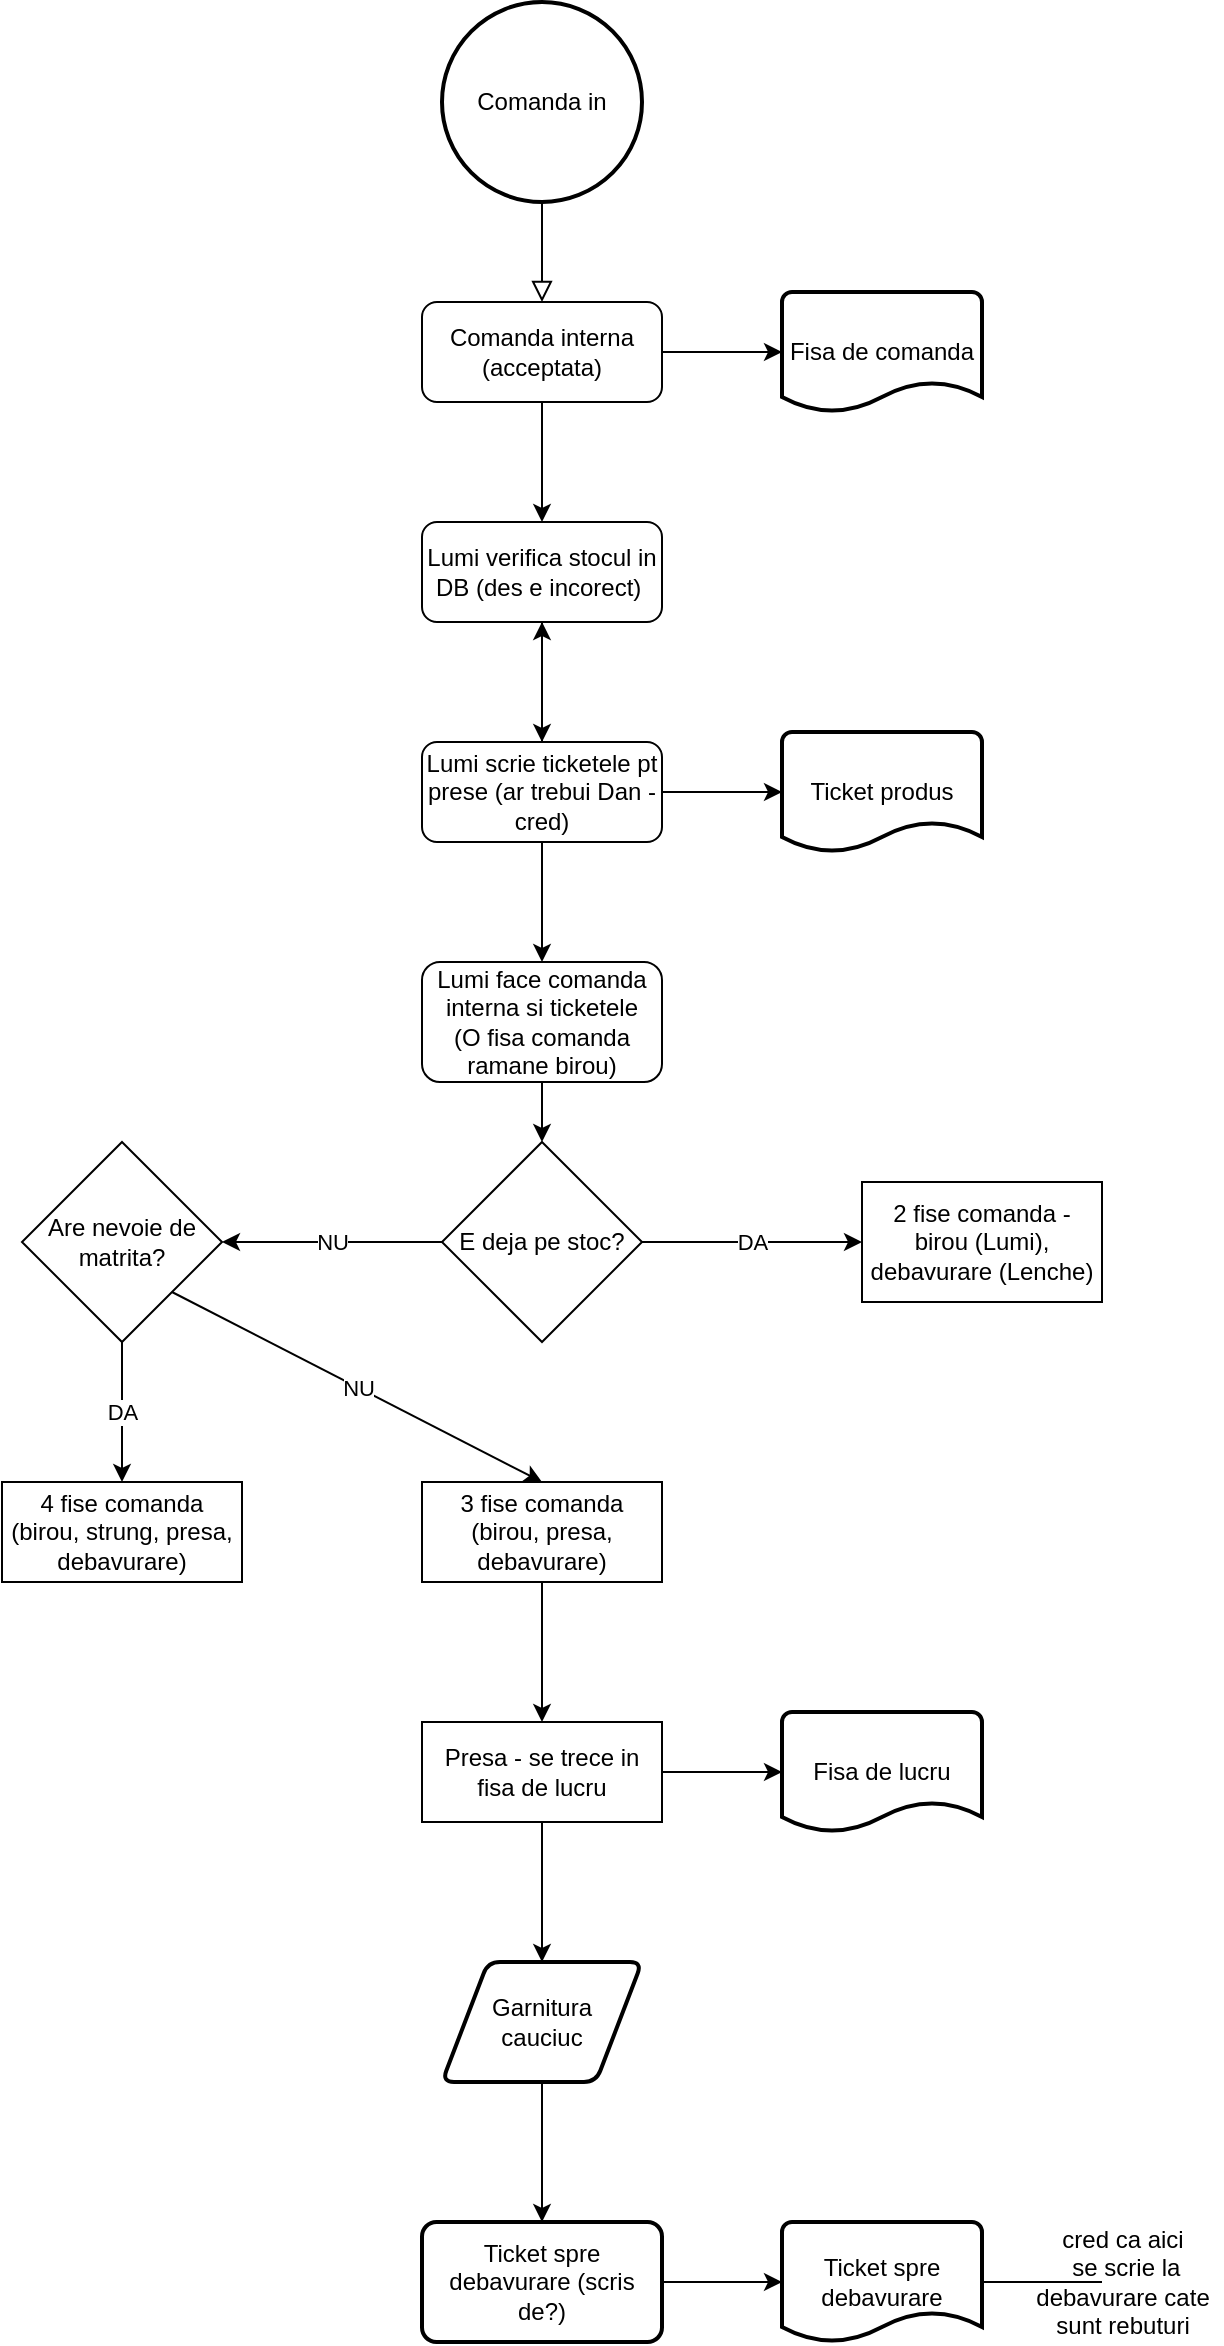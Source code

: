 <mxfile version="15.7.3" type="github">
  <diagram id="C5RBs43oDa-KdzZeNtuy" name="Page-1">
    <mxGraphModel dx="1422" dy="766" grid="1" gridSize="10" guides="1" tooltips="1" connect="1" arrows="1" fold="1" page="1" pageScale="1" pageWidth="827" pageHeight="1169" math="0" shadow="0">
      <root>
        <mxCell id="WIyWlLk6GJQsqaUBKTNV-0" />
        <mxCell id="WIyWlLk6GJQsqaUBKTNV-1" parent="WIyWlLk6GJQsqaUBKTNV-0" />
        <mxCell id="WIyWlLk6GJQsqaUBKTNV-2" value="" style="rounded=0;html=1;jettySize=auto;orthogonalLoop=1;fontSize=11;endArrow=block;endFill=0;endSize=8;strokeWidth=1;shadow=0;labelBackgroundColor=none;edgeStyle=orthogonalEdgeStyle;" parent="WIyWlLk6GJQsqaUBKTNV-1" edge="1">
          <mxGeometry relative="1" as="geometry">
            <mxPoint x="400" y="120" as="sourcePoint" />
            <mxPoint x="400" y="170" as="targetPoint" />
          </mxGeometry>
        </mxCell>
        <mxCell id="q8qoteSag4bHkMR6Cs9O-3" value="" style="edgeStyle=orthogonalEdgeStyle;rounded=0;orthogonalLoop=1;jettySize=auto;html=1;" parent="WIyWlLk6GJQsqaUBKTNV-1" source="q8qoteSag4bHkMR6Cs9O-1" edge="1">
          <mxGeometry relative="1" as="geometry">
            <mxPoint x="520" y="195" as="targetPoint" />
          </mxGeometry>
        </mxCell>
        <mxCell id="q8qoteSag4bHkMR6Cs9O-18" value="" style="edgeStyle=orthogonalEdgeStyle;rounded=0;orthogonalLoop=1;jettySize=auto;html=1;" parent="WIyWlLk6GJQsqaUBKTNV-1" source="q8qoteSag4bHkMR6Cs9O-1" edge="1">
          <mxGeometry relative="1" as="geometry">
            <mxPoint x="400" y="280" as="targetPoint" />
          </mxGeometry>
        </mxCell>
        <mxCell id="q8qoteSag4bHkMR6Cs9O-1" value="Comanda interna (acceptata)" style="rounded=1;whiteSpace=wrap;html=1;" parent="WIyWlLk6GJQsqaUBKTNV-1" vertex="1">
          <mxGeometry x="340" y="170" width="120" height="50" as="geometry" />
        </mxCell>
        <mxCell id="q8qoteSag4bHkMR6Cs9O-21" value="" style="edgeStyle=orthogonalEdgeStyle;rounded=0;orthogonalLoop=1;jettySize=auto;html=1;" parent="WIyWlLk6GJQsqaUBKTNV-1" source="q8qoteSag4bHkMR6Cs9O-19" edge="1">
          <mxGeometry relative="1" as="geometry">
            <mxPoint x="400" y="390" as="targetPoint" />
          </mxGeometry>
        </mxCell>
        <mxCell id="q8qoteSag4bHkMR6Cs9O-19" value="&lt;span&gt;Lumi verifica stocul in DB (des e incorect)&amp;nbsp;&lt;br&gt;&lt;/span&gt;" style="rounded=1;whiteSpace=wrap;html=1;" parent="WIyWlLk6GJQsqaUBKTNV-1" vertex="1">
          <mxGeometry x="340" y="280" width="120" height="50" as="geometry" />
        </mxCell>
        <mxCell id="q8qoteSag4bHkMR6Cs9O-22" value="" style="edgeStyle=orthogonalEdgeStyle;rounded=0;orthogonalLoop=1;jettySize=auto;html=1;exitX=0.5;exitY=0;exitDx=0;exitDy=0;" parent="WIyWlLk6GJQsqaUBKTNV-1" source="q8qoteSag4bHkMR6Cs9O-20" target="q8qoteSag4bHkMR6Cs9O-19" edge="1">
          <mxGeometry relative="1" as="geometry" />
        </mxCell>
        <mxCell id="q8qoteSag4bHkMR6Cs9O-27" value="" style="edgeStyle=orthogonalEdgeStyle;rounded=0;orthogonalLoop=1;jettySize=auto;html=1;entryX=0;entryY=0.5;entryDx=0;entryDy=0;entryPerimeter=0;" parent="WIyWlLk6GJQsqaUBKTNV-1" source="q8qoteSag4bHkMR6Cs9O-20" edge="1" target="q8qoteSag4bHkMR6Cs9O-68">
          <mxGeometry relative="1" as="geometry">
            <mxPoint x="510" y="415" as="targetPoint" />
            <Array as="points" />
          </mxGeometry>
        </mxCell>
        <mxCell id="q8qoteSag4bHkMR6Cs9O-29" value="" style="edgeStyle=orthogonalEdgeStyle;rounded=0;orthogonalLoop=1;jettySize=auto;html=1;" parent="WIyWlLk6GJQsqaUBKTNV-1" source="q8qoteSag4bHkMR6Cs9O-20" target="q8qoteSag4bHkMR6Cs9O-28" edge="1">
          <mxGeometry relative="1" as="geometry" />
        </mxCell>
        <mxCell id="q8qoteSag4bHkMR6Cs9O-20" value="Lumi scrie ticketele pt prese (ar trebui Dan - cred)" style="whiteSpace=wrap;html=1;rounded=1;" parent="WIyWlLk6GJQsqaUBKTNV-1" vertex="1">
          <mxGeometry x="340" y="390" width="120" height="50" as="geometry" />
        </mxCell>
        <mxCell id="q8qoteSag4bHkMR6Cs9O-31" value="" style="edgeStyle=orthogonalEdgeStyle;rounded=0;orthogonalLoop=1;jettySize=auto;html=1;entryX=0.5;entryY=0;entryDx=0;entryDy=0;" parent="WIyWlLk6GJQsqaUBKTNV-1" source="q8qoteSag4bHkMR6Cs9O-28" target="q8qoteSag4bHkMR6Cs9O-32" edge="1">
          <mxGeometry relative="1" as="geometry">
            <mxPoint x="400" y="630" as="targetPoint" />
          </mxGeometry>
        </mxCell>
        <mxCell id="q8qoteSag4bHkMR6Cs9O-28" value="Lumi face comanda interna si ticketele&lt;br&gt;(O fisa comanda ramane birou)" style="whiteSpace=wrap;html=1;rounded=1;" parent="WIyWlLk6GJQsqaUBKTNV-1" vertex="1">
          <mxGeometry x="340" y="500" width="120" height="60" as="geometry" />
        </mxCell>
        <mxCell id="q8qoteSag4bHkMR6Cs9O-42" value="NU" style="edgeStyle=orthogonalEdgeStyle;rounded=0;orthogonalLoop=1;jettySize=auto;html=1;exitX=0;exitY=0.5;exitDx=0;exitDy=0;" parent="WIyWlLk6GJQsqaUBKTNV-1" source="q8qoteSag4bHkMR6Cs9O-32" edge="1">
          <mxGeometry relative="1" as="geometry">
            <mxPoint x="240" y="640" as="targetPoint" />
          </mxGeometry>
        </mxCell>
        <mxCell id="q8qoteSag4bHkMR6Cs9O-32" value="E deja pe stoc?" style="rhombus;whiteSpace=wrap;html=1;rounded=0;" parent="WIyWlLk6GJQsqaUBKTNV-1" vertex="1">
          <mxGeometry x="350" y="590" width="100" height="100" as="geometry" />
        </mxCell>
        <mxCell id="q8qoteSag4bHkMR6Cs9O-33" value="2 fise comanda -&lt;br&gt;birou (Lumi), debavurare (Lenche)" style="whiteSpace=wrap;html=1;rounded=0;" parent="WIyWlLk6GJQsqaUBKTNV-1" vertex="1">
          <mxGeometry x="560" y="610" width="120" height="60" as="geometry" />
        </mxCell>
        <mxCell id="q8qoteSag4bHkMR6Cs9O-35" value="" style="endArrow=classic;html=1;rounded=0;entryX=0;entryY=0.5;entryDx=0;entryDy=0;exitX=1;exitY=0.5;exitDx=0;exitDy=0;" parent="WIyWlLk6GJQsqaUBKTNV-1" source="q8qoteSag4bHkMR6Cs9O-32" target="q8qoteSag4bHkMR6Cs9O-33" edge="1">
          <mxGeometry relative="1" as="geometry">
            <mxPoint x="490" y="680" as="sourcePoint" />
            <mxPoint x="490" y="670" as="targetPoint" />
          </mxGeometry>
        </mxCell>
        <mxCell id="q8qoteSag4bHkMR6Cs9O-36" value="DA" style="edgeLabel;resizable=0;html=1;align=center;verticalAlign=middle;rounded=0;" parent="q8qoteSag4bHkMR6Cs9O-35" connectable="0" vertex="1">
          <mxGeometry relative="1" as="geometry" />
        </mxCell>
        <mxCell id="q8qoteSag4bHkMR6Cs9O-44" value="Are nevoie de matrita?" style="rhombus;whiteSpace=wrap;html=1;rounded=0;strokeWidth=1;" parent="WIyWlLk6GJQsqaUBKTNV-1" vertex="1">
          <mxGeometry x="140" y="590" width="100" height="100" as="geometry" />
        </mxCell>
        <mxCell id="q8qoteSag4bHkMR6Cs9O-48" value="" style="endArrow=classic;html=1;rounded=0;exitX=0.5;exitY=1;exitDx=0;exitDy=0;entryX=0.5;entryY=0;entryDx=0;entryDy=0;" parent="WIyWlLk6GJQsqaUBKTNV-1" source="q8qoteSag4bHkMR6Cs9O-44" target="q8qoteSag4bHkMR6Cs9O-54" edge="1">
          <mxGeometry relative="1" as="geometry">
            <mxPoint x="380" y="560" as="sourcePoint" />
            <mxPoint x="190" y="770" as="targetPoint" />
          </mxGeometry>
        </mxCell>
        <mxCell id="q8qoteSag4bHkMR6Cs9O-49" value="DA" style="edgeLabel;resizable=0;html=1;align=center;verticalAlign=middle;rounded=0;strokeWidth=1;" parent="q8qoteSag4bHkMR6Cs9O-48" connectable="0" vertex="1">
          <mxGeometry relative="1" as="geometry" />
        </mxCell>
        <mxCell id="q8qoteSag4bHkMR6Cs9O-51" value="" style="endArrow=classic;html=1;rounded=0;exitX=1;exitY=1;exitDx=0;exitDy=0;entryX=0.5;entryY=0;entryDx=0;entryDy=0;" parent="WIyWlLk6GJQsqaUBKTNV-1" source="q8qoteSag4bHkMR6Cs9O-44" target="q8qoteSag4bHkMR6Cs9O-55" edge="1">
          <mxGeometry relative="1" as="geometry">
            <mxPoint x="350" y="560" as="sourcePoint" />
            <mxPoint x="400" y="760" as="targetPoint" />
          </mxGeometry>
        </mxCell>
        <mxCell id="q8qoteSag4bHkMR6Cs9O-52" value="NU" style="edgeLabel;resizable=0;html=1;align=center;verticalAlign=middle;rounded=0;strokeWidth=1;" parent="q8qoteSag4bHkMR6Cs9O-51" connectable="0" vertex="1">
          <mxGeometry relative="1" as="geometry" />
        </mxCell>
        <mxCell id="q8qoteSag4bHkMR6Cs9O-56" value="" style="edgeStyle=orthogonalEdgeStyle;rounded=0;orthogonalLoop=1;jettySize=auto;html=1;exitX=0.5;exitY=1;exitDx=0;exitDy=0;" parent="WIyWlLk6GJQsqaUBKTNV-1" source="q8qoteSag4bHkMR6Cs9O-55" edge="1">
          <mxGeometry relative="1" as="geometry">
            <mxPoint x="400" y="880" as="targetPoint" />
          </mxGeometry>
        </mxCell>
        <mxCell id="q8qoteSag4bHkMR6Cs9O-54" value="4 fise comanda (birou, strung, presa, debavurare)" style="rounded=0;whiteSpace=wrap;html=1;strokeWidth=1;" parent="WIyWlLk6GJQsqaUBKTNV-1" vertex="1">
          <mxGeometry x="130" y="760" width="120" height="50" as="geometry" />
        </mxCell>
        <mxCell id="q8qoteSag4bHkMR6Cs9O-55" value="3 fise comanda&lt;br&gt;(birou, presa, debavurare)" style="rounded=0;whiteSpace=wrap;html=1;strokeWidth=1;" parent="WIyWlLk6GJQsqaUBKTNV-1" vertex="1">
          <mxGeometry x="340" y="760" width="120" height="50" as="geometry" />
        </mxCell>
        <mxCell id="q8qoteSag4bHkMR6Cs9O-65" style="edgeStyle=orthogonalEdgeStyle;rounded=0;orthogonalLoop=1;jettySize=auto;html=1;exitX=1;exitY=0.5;exitDx=0;exitDy=0;entryX=0;entryY=0.5;entryDx=0;entryDy=0;entryPerimeter=0;" parent="WIyWlLk6GJQsqaUBKTNV-1" source="q8qoteSag4bHkMR6Cs9O-57" target="q8qoteSag4bHkMR6Cs9O-64" edge="1">
          <mxGeometry relative="1" as="geometry" />
        </mxCell>
        <mxCell id="Afs2lG8B8gGuCiR9-58s-2" value="" style="edgeStyle=orthogonalEdgeStyle;rounded=0;orthogonalLoop=1;jettySize=auto;html=1;entryX=0.5;entryY=0;entryDx=0;entryDy=0;" edge="1" parent="WIyWlLk6GJQsqaUBKTNV-1" source="q8qoteSag4bHkMR6Cs9O-57" target="Afs2lG8B8gGuCiR9-58s-3">
          <mxGeometry relative="1" as="geometry">
            <mxPoint x="400" y="1005" as="targetPoint" />
          </mxGeometry>
        </mxCell>
        <mxCell id="q8qoteSag4bHkMR6Cs9O-57" value="Presa - se trece in fisa de lucru" style="rounded=0;whiteSpace=wrap;html=1;strokeWidth=1;" parent="WIyWlLk6GJQsqaUBKTNV-1" vertex="1">
          <mxGeometry x="340" y="880" width="120" height="50" as="geometry" />
        </mxCell>
        <mxCell id="q8qoteSag4bHkMR6Cs9O-61" value="Comanda in" style="strokeWidth=2;html=1;shape=mxgraph.flowchart.start_2;whiteSpace=wrap;rounded=0;" parent="WIyWlLk6GJQsqaUBKTNV-1" vertex="1">
          <mxGeometry x="350" y="20" width="100" height="100" as="geometry" />
        </mxCell>
        <UserObject label="Fisa de lucru" link="https://github.com/VladMiu/Vulcom/blob/main/Poze Documente Vulcom/fisadeLucru_etMinus.jpg" id="q8qoteSag4bHkMR6Cs9O-64">
          <mxCell style="strokeWidth=2;html=1;shape=mxgraph.flowchart.document2;whiteSpace=wrap;size=0.25;rounded=0;" parent="WIyWlLk6GJQsqaUBKTNV-1" vertex="1">
            <mxGeometry x="520" y="875" width="100" height="60" as="geometry" />
          </mxCell>
        </UserObject>
        <UserObject label="Fisa de comanda" link="https://github.com/VladMiu/Vulcom/blob/main/Poze Documente Vulcom/comandaInterna.jpg" id="q8qoteSag4bHkMR6Cs9O-66">
          <mxCell style="strokeWidth=2;html=1;shape=mxgraph.flowchart.document2;whiteSpace=wrap;size=0.25;rounded=0;" parent="WIyWlLk6GJQsqaUBKTNV-1" vertex="1">
            <mxGeometry x="520" y="165" width="100" height="60" as="geometry" />
          </mxCell>
        </UserObject>
        <UserObject label="Ticket produs" link="https://github.com/VladMiu/Vulcom/blob/main/Poze Documente Vulcom/ticket_toPresa.jpg" id="q8qoteSag4bHkMR6Cs9O-68">
          <mxCell style="strokeWidth=2;html=1;shape=mxgraph.flowchart.document2;whiteSpace=wrap;size=0.25;rounded=0;" parent="WIyWlLk6GJQsqaUBKTNV-1" vertex="1">
            <mxGeometry x="520" y="385" width="100" height="60" as="geometry" />
          </mxCell>
        </UserObject>
        <mxCell id="Afs2lG8B8gGuCiR9-58s-5" value="" style="edgeStyle=orthogonalEdgeStyle;rounded=0;orthogonalLoop=1;jettySize=auto;html=1;" edge="1" parent="WIyWlLk6GJQsqaUBKTNV-1" source="Afs2lG8B8gGuCiR9-58s-3" target="Afs2lG8B8gGuCiR9-58s-4">
          <mxGeometry relative="1" as="geometry" />
        </mxCell>
        <mxCell id="Afs2lG8B8gGuCiR9-58s-3" value="Garnitura &lt;br&gt;cauciuc" style="shape=parallelogram;html=1;strokeWidth=2;perimeter=parallelogramPerimeter;whiteSpace=wrap;rounded=1;arcSize=12;size=0.23;" vertex="1" parent="WIyWlLk6GJQsqaUBKTNV-1">
          <mxGeometry x="350" y="1000" width="100" height="60" as="geometry" />
        </mxCell>
        <mxCell id="Afs2lG8B8gGuCiR9-58s-7" value="" style="edgeStyle=orthogonalEdgeStyle;rounded=0;orthogonalLoop=1;jettySize=auto;html=1;" edge="1" parent="WIyWlLk6GJQsqaUBKTNV-1" source="Afs2lG8B8gGuCiR9-58s-4" target="Afs2lG8B8gGuCiR9-58s-6">
          <mxGeometry relative="1" as="geometry" />
        </mxCell>
        <mxCell id="Afs2lG8B8gGuCiR9-58s-4" value="Ticket spre debavurare (scris de?)" style="whiteSpace=wrap;html=1;rounded=1;strokeWidth=2;arcSize=12;" vertex="1" parent="WIyWlLk6GJQsqaUBKTNV-1">
          <mxGeometry x="340" y="1130" width="120" height="60" as="geometry" />
        </mxCell>
        <UserObject label="Ticket spre debavurare" link="https://github.com/VladMiu/Vulcom/blob/main/Poze Documente Vulcom/ticket_toDebavurare.jpg" id="Afs2lG8B8gGuCiR9-58s-6">
          <mxCell style="strokeWidth=2;html=1;shape=mxgraph.flowchart.document2;whiteSpace=wrap;size=0.25;" vertex="1" parent="WIyWlLk6GJQsqaUBKTNV-1">
            <mxGeometry x="520" y="1130" width="100" height="60" as="geometry" />
          </mxCell>
        </UserObject>
        <mxCell id="Afs2lG8B8gGuCiR9-58s-10" value="" style="endArrow=none;html=1;rounded=0;exitX=1;exitY=0.5;exitDx=0;exitDy=0;exitPerimeter=0;entryX=0;entryY=0;entryDx=0;entryDy=40;entryPerimeter=0;" edge="1" parent="WIyWlLk6GJQsqaUBKTNV-1" source="Afs2lG8B8gGuCiR9-58s-6">
          <mxGeometry width="50" height="50" relative="1" as="geometry">
            <mxPoint x="390" y="1150" as="sourcePoint" />
            <mxPoint x="680" y="1160" as="targetPoint" />
          </mxGeometry>
        </mxCell>
        <mxCell id="Afs2lG8B8gGuCiR9-58s-11" value="cred ca aici&lt;br&gt;&amp;nbsp;se scrie la &lt;br&gt;debavurare cate &lt;br&gt;sunt rebuturi" style="text;html=1;align=center;verticalAlign=middle;resizable=0;points=[];autosize=1;strokeColor=none;fillColor=none;" vertex="1" parent="WIyWlLk6GJQsqaUBKTNV-1">
          <mxGeometry x="640" y="1130" width="100" height="60" as="geometry" />
        </mxCell>
      </root>
    </mxGraphModel>
  </diagram>
</mxfile>
